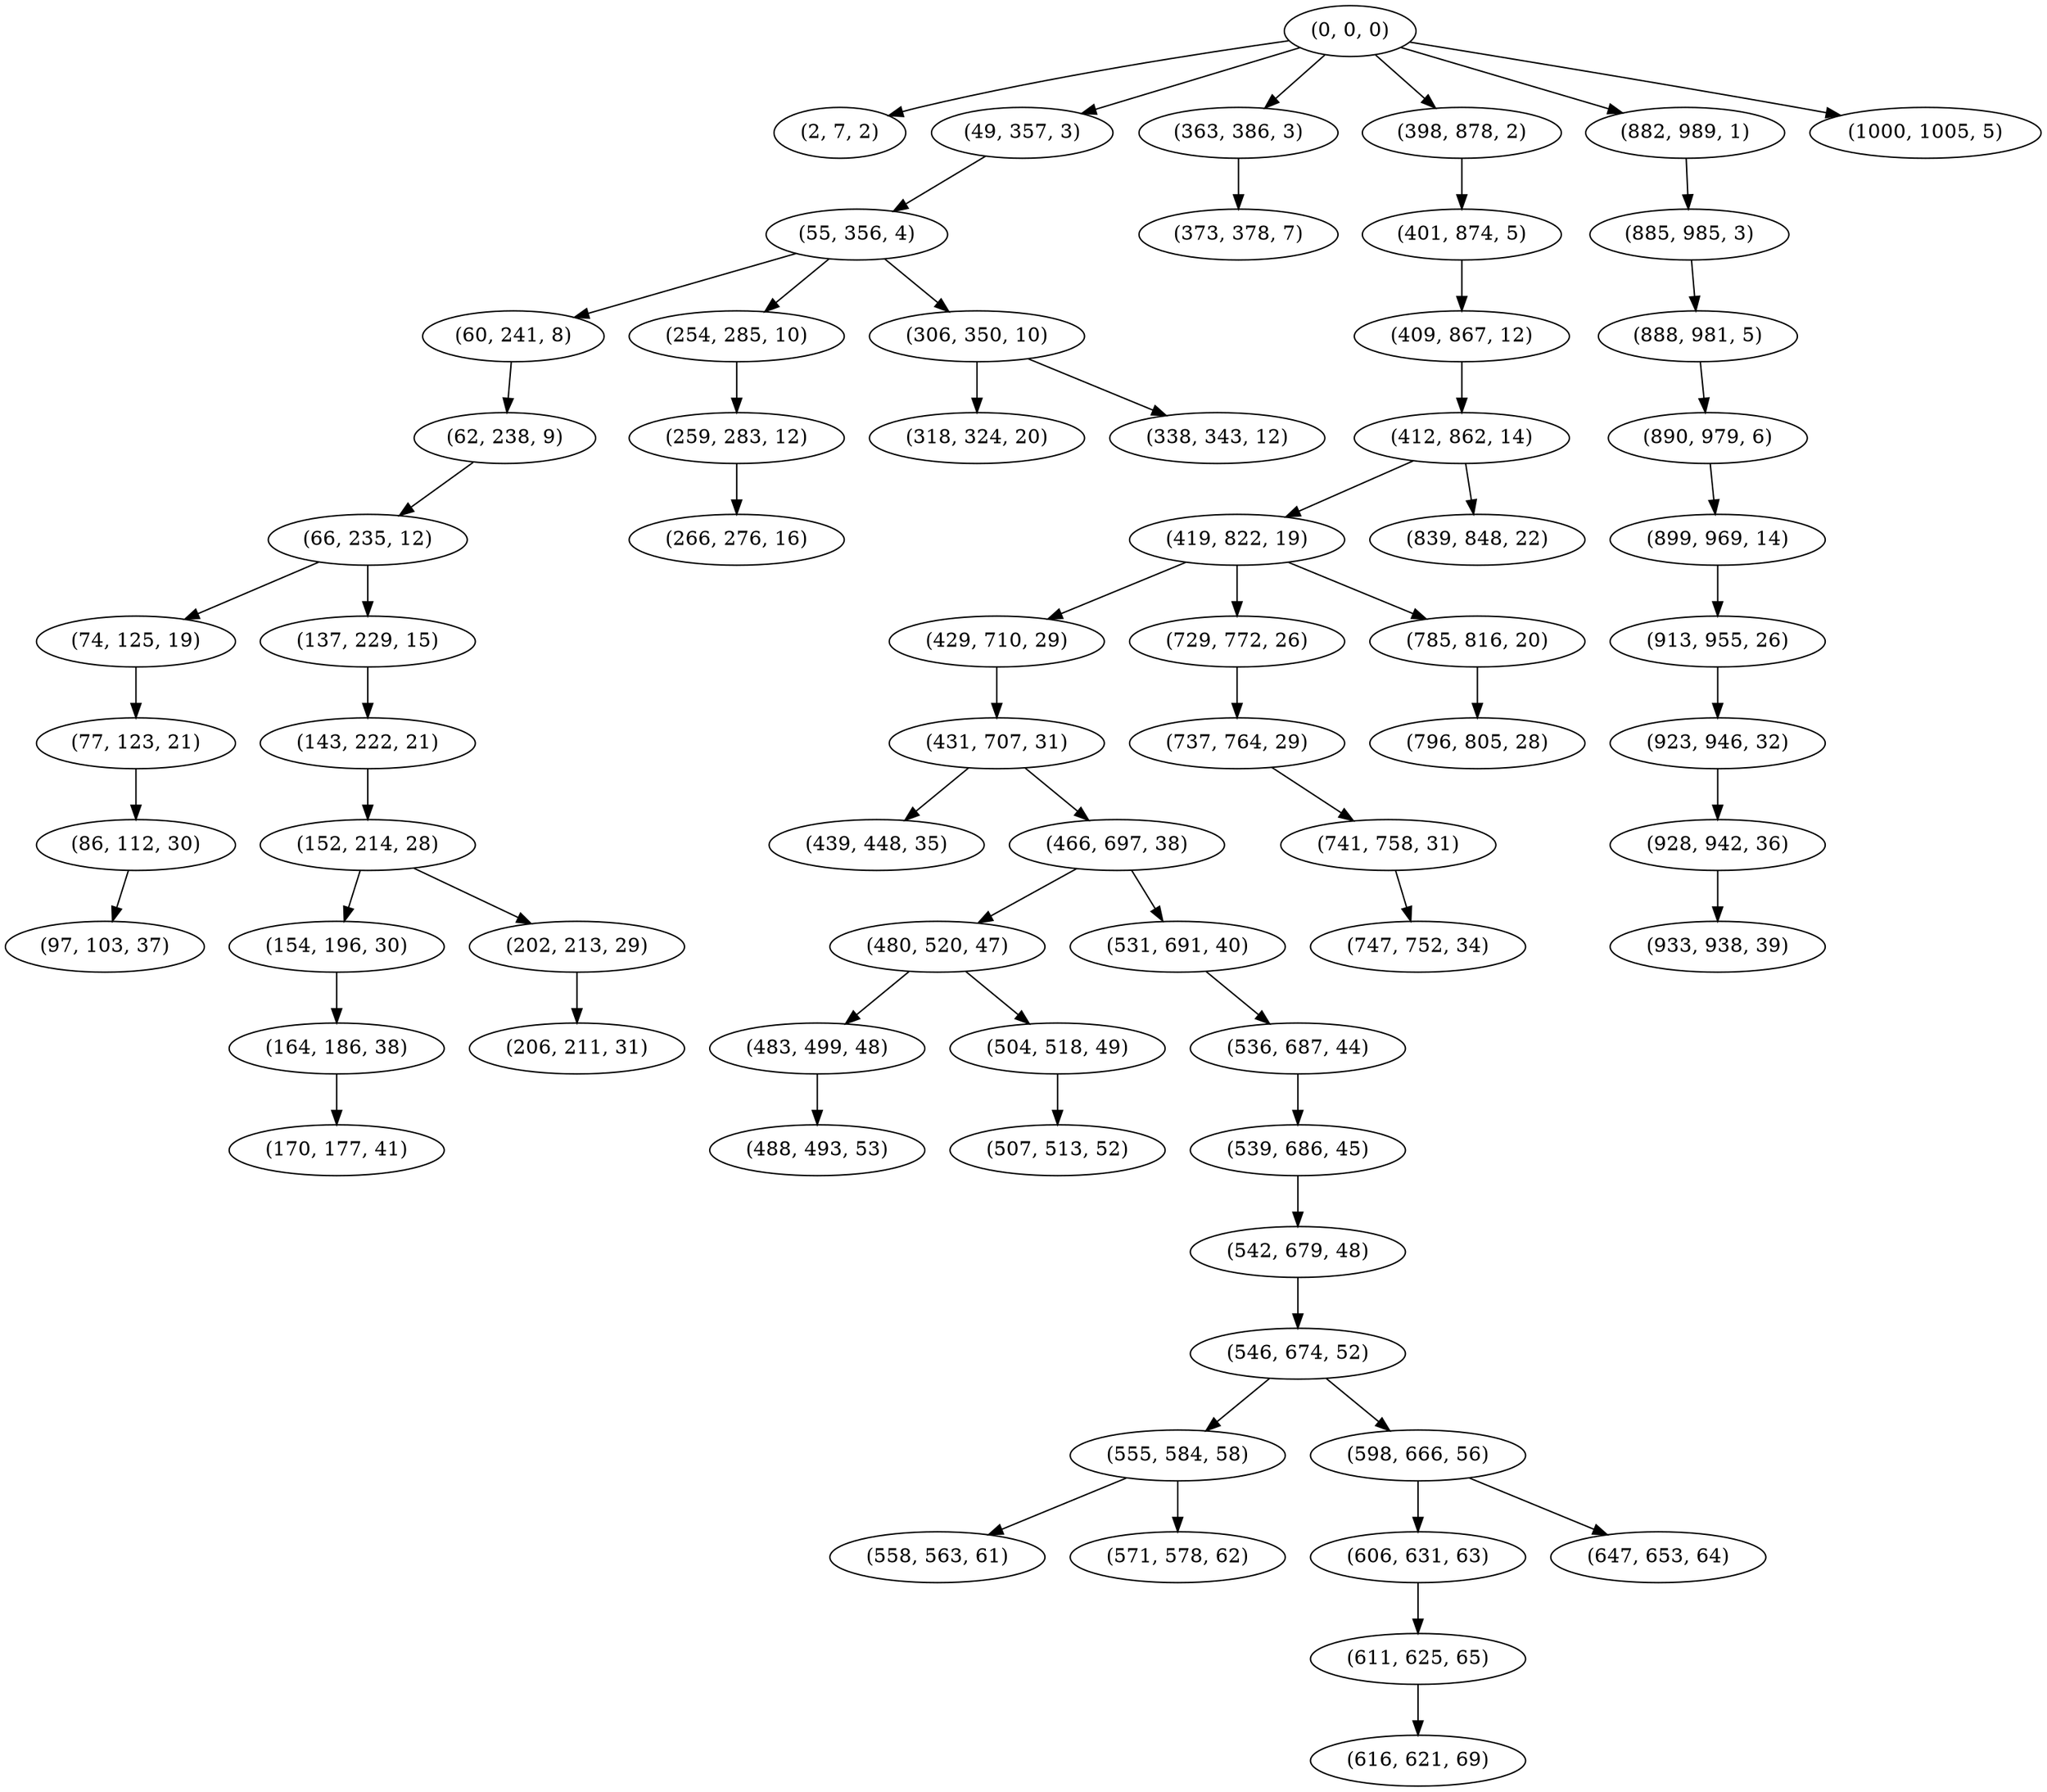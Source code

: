 digraph tree {
    "(0, 0, 0)";
    "(2, 7, 2)";
    "(49, 357, 3)";
    "(55, 356, 4)";
    "(60, 241, 8)";
    "(62, 238, 9)";
    "(66, 235, 12)";
    "(74, 125, 19)";
    "(77, 123, 21)";
    "(86, 112, 30)";
    "(97, 103, 37)";
    "(137, 229, 15)";
    "(143, 222, 21)";
    "(152, 214, 28)";
    "(154, 196, 30)";
    "(164, 186, 38)";
    "(170, 177, 41)";
    "(202, 213, 29)";
    "(206, 211, 31)";
    "(254, 285, 10)";
    "(259, 283, 12)";
    "(266, 276, 16)";
    "(306, 350, 10)";
    "(318, 324, 20)";
    "(338, 343, 12)";
    "(363, 386, 3)";
    "(373, 378, 7)";
    "(398, 878, 2)";
    "(401, 874, 5)";
    "(409, 867, 12)";
    "(412, 862, 14)";
    "(419, 822, 19)";
    "(429, 710, 29)";
    "(431, 707, 31)";
    "(439, 448, 35)";
    "(466, 697, 38)";
    "(480, 520, 47)";
    "(483, 499, 48)";
    "(488, 493, 53)";
    "(504, 518, 49)";
    "(507, 513, 52)";
    "(531, 691, 40)";
    "(536, 687, 44)";
    "(539, 686, 45)";
    "(542, 679, 48)";
    "(546, 674, 52)";
    "(555, 584, 58)";
    "(558, 563, 61)";
    "(571, 578, 62)";
    "(598, 666, 56)";
    "(606, 631, 63)";
    "(611, 625, 65)";
    "(616, 621, 69)";
    "(647, 653, 64)";
    "(729, 772, 26)";
    "(737, 764, 29)";
    "(741, 758, 31)";
    "(747, 752, 34)";
    "(785, 816, 20)";
    "(796, 805, 28)";
    "(839, 848, 22)";
    "(882, 989, 1)";
    "(885, 985, 3)";
    "(888, 981, 5)";
    "(890, 979, 6)";
    "(899, 969, 14)";
    "(913, 955, 26)";
    "(923, 946, 32)";
    "(928, 942, 36)";
    "(933, 938, 39)";
    "(1000, 1005, 5)";
    "(0, 0, 0)" -> "(2, 7, 2)";
    "(0, 0, 0)" -> "(49, 357, 3)";
    "(0, 0, 0)" -> "(363, 386, 3)";
    "(0, 0, 0)" -> "(398, 878, 2)";
    "(0, 0, 0)" -> "(882, 989, 1)";
    "(0, 0, 0)" -> "(1000, 1005, 5)";
    "(49, 357, 3)" -> "(55, 356, 4)";
    "(55, 356, 4)" -> "(60, 241, 8)";
    "(55, 356, 4)" -> "(254, 285, 10)";
    "(55, 356, 4)" -> "(306, 350, 10)";
    "(60, 241, 8)" -> "(62, 238, 9)";
    "(62, 238, 9)" -> "(66, 235, 12)";
    "(66, 235, 12)" -> "(74, 125, 19)";
    "(66, 235, 12)" -> "(137, 229, 15)";
    "(74, 125, 19)" -> "(77, 123, 21)";
    "(77, 123, 21)" -> "(86, 112, 30)";
    "(86, 112, 30)" -> "(97, 103, 37)";
    "(137, 229, 15)" -> "(143, 222, 21)";
    "(143, 222, 21)" -> "(152, 214, 28)";
    "(152, 214, 28)" -> "(154, 196, 30)";
    "(152, 214, 28)" -> "(202, 213, 29)";
    "(154, 196, 30)" -> "(164, 186, 38)";
    "(164, 186, 38)" -> "(170, 177, 41)";
    "(202, 213, 29)" -> "(206, 211, 31)";
    "(254, 285, 10)" -> "(259, 283, 12)";
    "(259, 283, 12)" -> "(266, 276, 16)";
    "(306, 350, 10)" -> "(318, 324, 20)";
    "(306, 350, 10)" -> "(338, 343, 12)";
    "(363, 386, 3)" -> "(373, 378, 7)";
    "(398, 878, 2)" -> "(401, 874, 5)";
    "(401, 874, 5)" -> "(409, 867, 12)";
    "(409, 867, 12)" -> "(412, 862, 14)";
    "(412, 862, 14)" -> "(419, 822, 19)";
    "(412, 862, 14)" -> "(839, 848, 22)";
    "(419, 822, 19)" -> "(429, 710, 29)";
    "(419, 822, 19)" -> "(729, 772, 26)";
    "(419, 822, 19)" -> "(785, 816, 20)";
    "(429, 710, 29)" -> "(431, 707, 31)";
    "(431, 707, 31)" -> "(439, 448, 35)";
    "(431, 707, 31)" -> "(466, 697, 38)";
    "(466, 697, 38)" -> "(480, 520, 47)";
    "(466, 697, 38)" -> "(531, 691, 40)";
    "(480, 520, 47)" -> "(483, 499, 48)";
    "(480, 520, 47)" -> "(504, 518, 49)";
    "(483, 499, 48)" -> "(488, 493, 53)";
    "(504, 518, 49)" -> "(507, 513, 52)";
    "(531, 691, 40)" -> "(536, 687, 44)";
    "(536, 687, 44)" -> "(539, 686, 45)";
    "(539, 686, 45)" -> "(542, 679, 48)";
    "(542, 679, 48)" -> "(546, 674, 52)";
    "(546, 674, 52)" -> "(555, 584, 58)";
    "(546, 674, 52)" -> "(598, 666, 56)";
    "(555, 584, 58)" -> "(558, 563, 61)";
    "(555, 584, 58)" -> "(571, 578, 62)";
    "(598, 666, 56)" -> "(606, 631, 63)";
    "(598, 666, 56)" -> "(647, 653, 64)";
    "(606, 631, 63)" -> "(611, 625, 65)";
    "(611, 625, 65)" -> "(616, 621, 69)";
    "(729, 772, 26)" -> "(737, 764, 29)";
    "(737, 764, 29)" -> "(741, 758, 31)";
    "(741, 758, 31)" -> "(747, 752, 34)";
    "(785, 816, 20)" -> "(796, 805, 28)";
    "(882, 989, 1)" -> "(885, 985, 3)";
    "(885, 985, 3)" -> "(888, 981, 5)";
    "(888, 981, 5)" -> "(890, 979, 6)";
    "(890, 979, 6)" -> "(899, 969, 14)";
    "(899, 969, 14)" -> "(913, 955, 26)";
    "(913, 955, 26)" -> "(923, 946, 32)";
    "(923, 946, 32)" -> "(928, 942, 36)";
    "(928, 942, 36)" -> "(933, 938, 39)";
}
